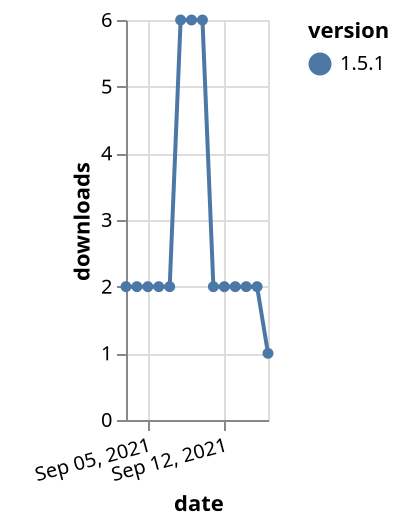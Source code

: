 {"$schema": "https://vega.github.io/schema/vega-lite/v5.json", "description": "A simple bar chart with embedded data.", "data": {"values": [{"date": "2021-09-03", "total": 3017, "delta": 2, "version": "1.5.1"}, {"date": "2021-09-04", "total": 3019, "delta": 2, "version": "1.5.1"}, {"date": "2021-09-05", "total": 3021, "delta": 2, "version": "1.5.1"}, {"date": "2021-09-06", "total": 3023, "delta": 2, "version": "1.5.1"}, {"date": "2021-09-07", "total": 3025, "delta": 2, "version": "1.5.1"}, {"date": "2021-09-08", "total": 3031, "delta": 6, "version": "1.5.1"}, {"date": "2021-09-09", "total": 3037, "delta": 6, "version": "1.5.1"}, {"date": "2021-09-10", "total": 3043, "delta": 6, "version": "1.5.1"}, {"date": "2021-09-11", "total": 3045, "delta": 2, "version": "1.5.1"}, {"date": "2021-09-12", "total": 3047, "delta": 2, "version": "1.5.1"}, {"date": "2021-09-13", "total": 3049, "delta": 2, "version": "1.5.1"}, {"date": "2021-09-14", "total": 3051, "delta": 2, "version": "1.5.1"}, {"date": "2021-09-15", "total": 3053, "delta": 2, "version": "1.5.1"}, {"date": "2021-09-16", "total": 3054, "delta": 1, "version": "1.5.1"}]}, "width": "container", "mark": {"type": "line", "point": {"filled": true}}, "encoding": {"x": {"field": "date", "type": "temporal", "timeUnit": "yearmonthdate", "title": "date", "axis": {"labelAngle": -15}}, "y": {"field": "delta", "type": "quantitative", "title": "downloads"}, "color": {"field": "version", "type": "nominal"}, "tooltip": {"field": "delta"}}}